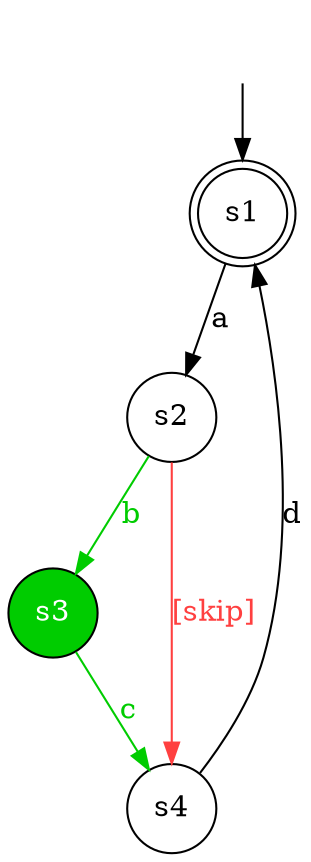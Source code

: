digraph diffautomaton {
	1 [label=<s1> shape="doublecircle"];
	2 [label=<s2> shape="circle"];
	3 [label=<s3> shape="circle" fillcolor="#00cc00" fontcolor="#ffffff" style="filled"];
	4 [label=<s4> shape="circle"];
	__init1 [label=<> shape="none"];
	__init1 -> 1;
	1 -> 2 [label=<<font color="#000000">a</font>> id="1-0-2"];
	2 -> 3 [label=<<font color="#00cc00">b</font>> color="#00cc00" id="2-0-3"];
	2 -> 4 [label=<<font color="#ff4040">[skip]</font>> color="#ff4040" id="2-1-4"];
	3 -> 4 [label=<<font color="#00cc00">c</font>> color="#00cc00" id="3-0-4"];
	4 -> 1 [label=<<font color="#000000">d</font>> id="4-0-1"];
}
